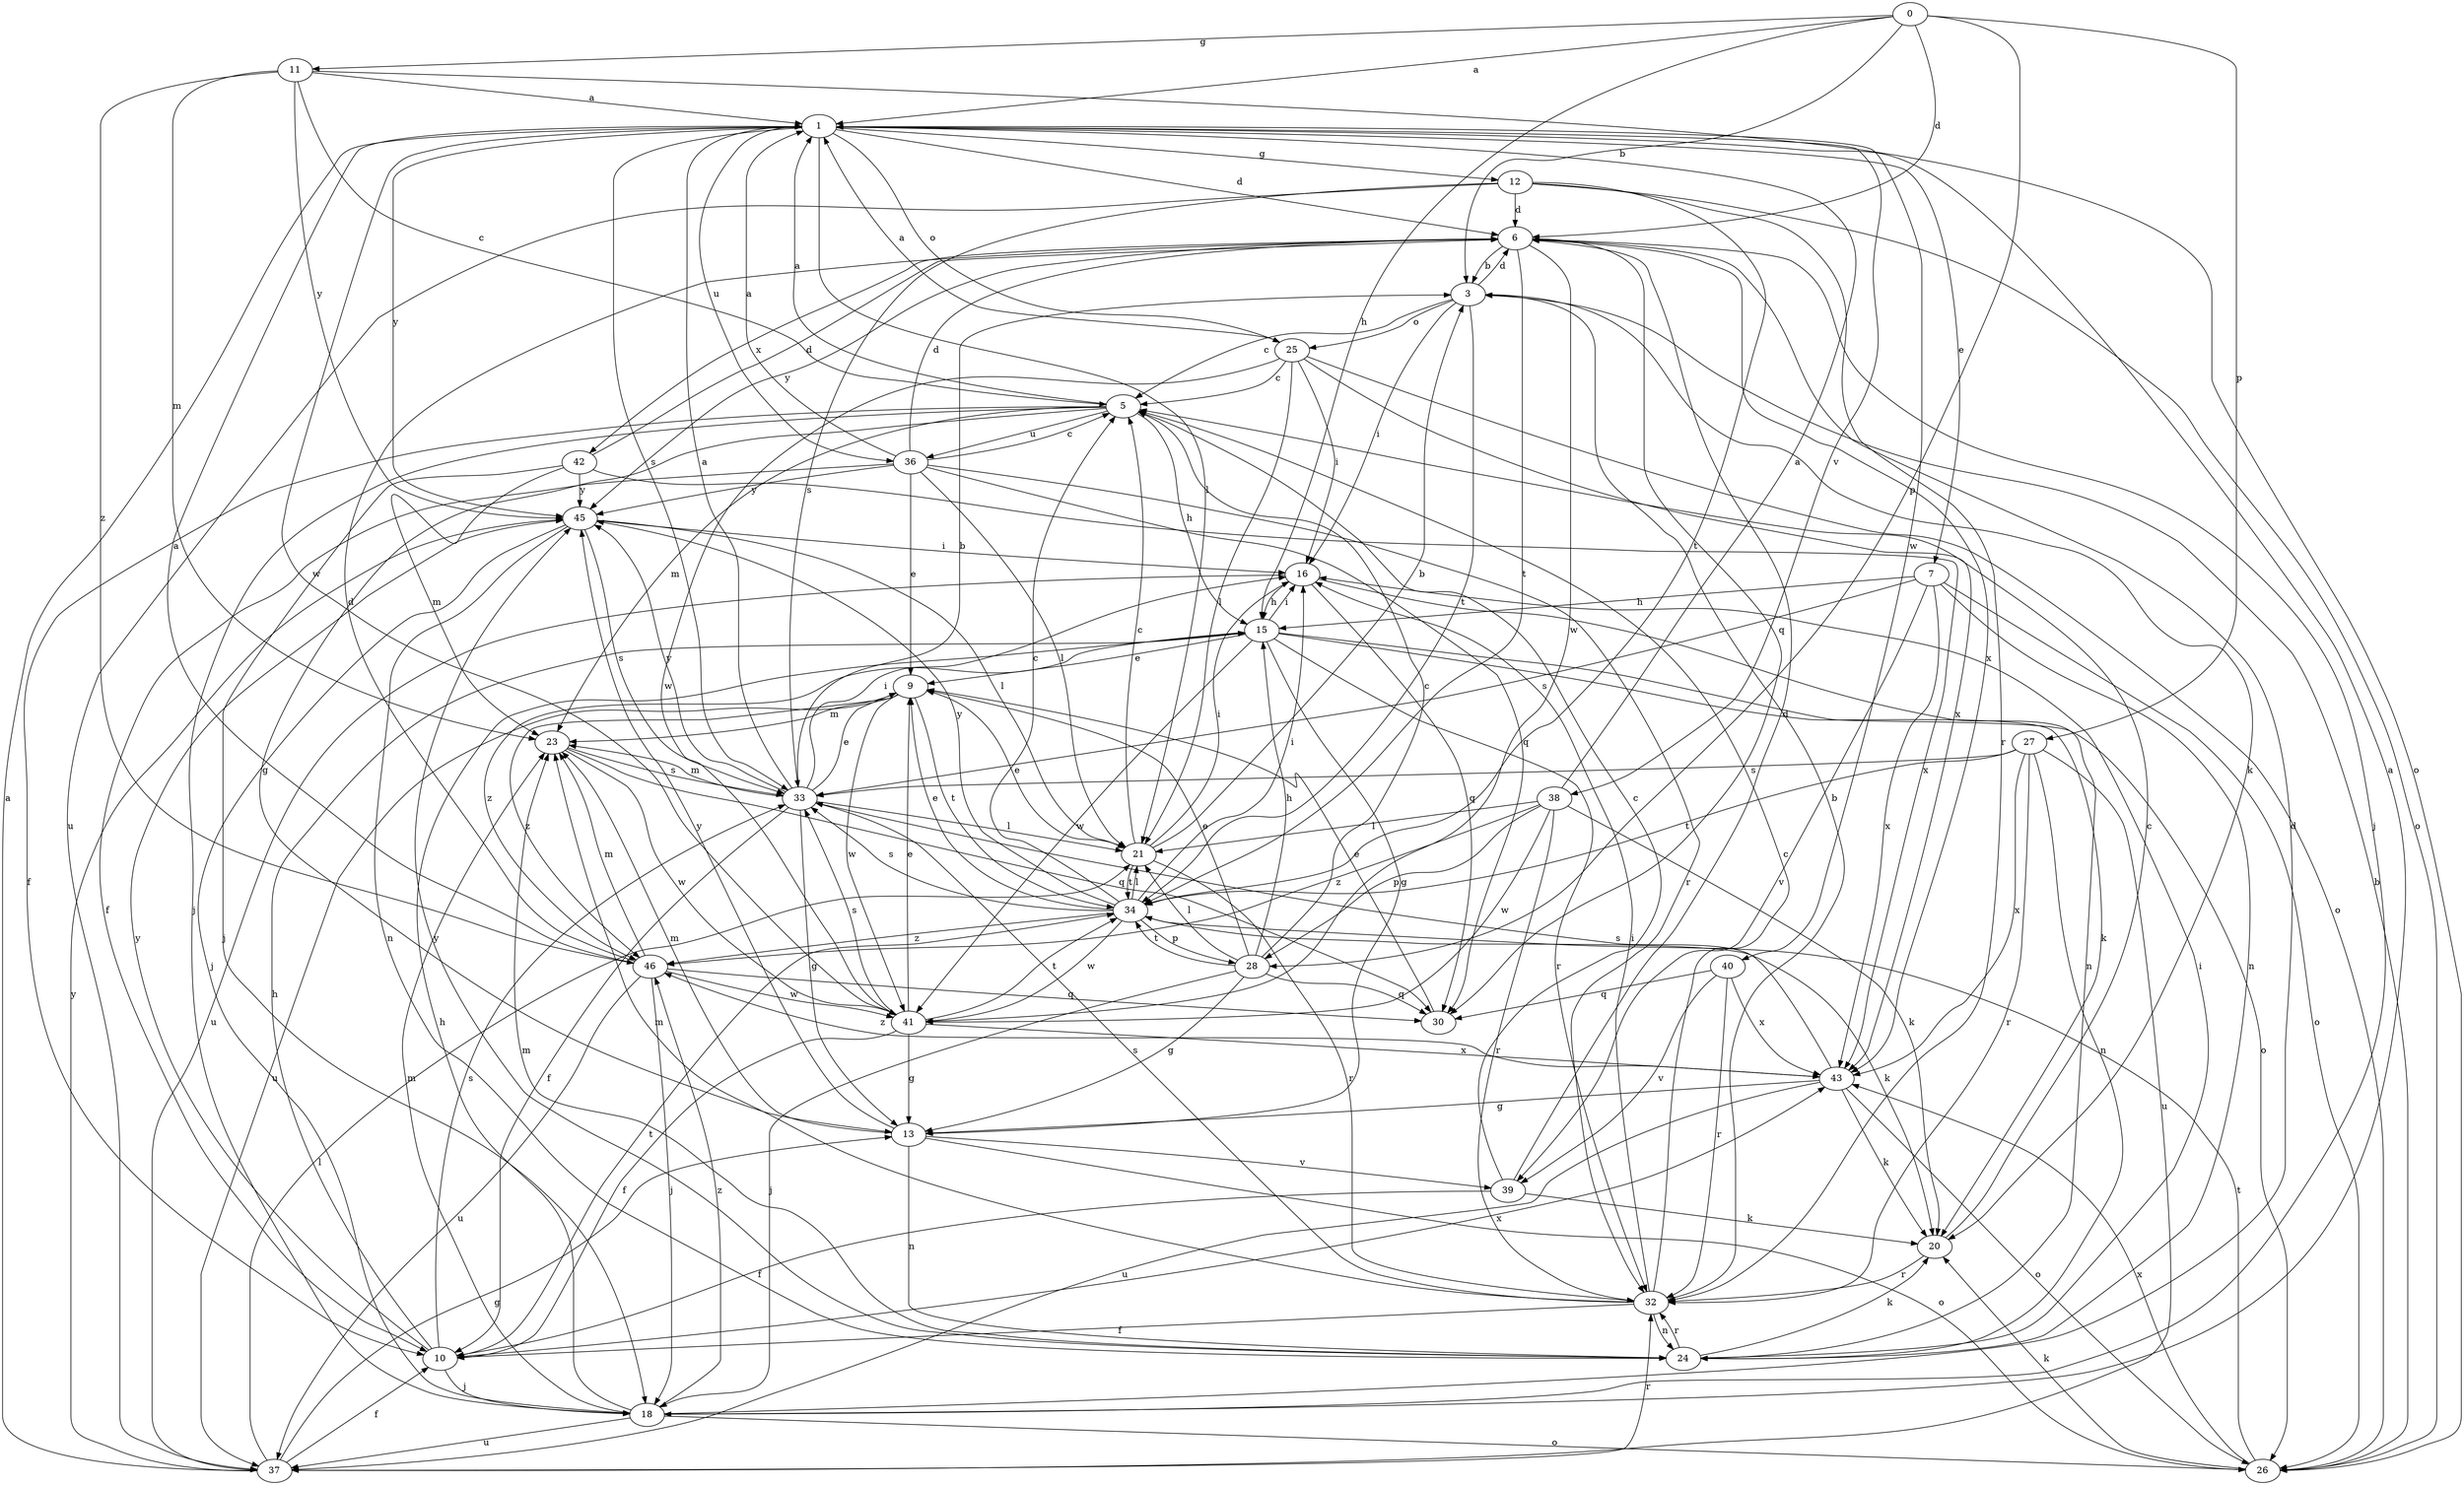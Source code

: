 strict digraph  {
0;
1;
3;
5;
6;
7;
9;
10;
11;
12;
13;
15;
16;
18;
20;
21;
23;
24;
25;
26;
27;
28;
30;
32;
33;
34;
36;
37;
38;
39;
40;
41;
42;
43;
45;
46;
0 -> 1  [label=a];
0 -> 3  [label=b];
0 -> 6  [label=d];
0 -> 11  [label=g];
0 -> 15  [label=h];
0 -> 27  [label=p];
0 -> 28  [label=p];
1 -> 6  [label=d];
1 -> 7  [label=e];
1 -> 12  [label=g];
1 -> 21  [label=l];
1 -> 25  [label=o];
1 -> 33  [label=s];
1 -> 36  [label=u];
1 -> 38  [label=v];
1 -> 40  [label=w];
1 -> 41  [label=w];
1 -> 45  [label=y];
3 -> 5  [label=c];
3 -> 6  [label=d];
3 -> 16  [label=i];
3 -> 20  [label=k];
3 -> 25  [label=o];
3 -> 34  [label=t];
5 -> 1  [label=a];
5 -> 10  [label=f];
5 -> 13  [label=g];
5 -> 15  [label=h];
5 -> 18  [label=j];
5 -> 23  [label=m];
5 -> 36  [label=u];
6 -> 3  [label=b];
6 -> 18  [label=j];
6 -> 30  [label=q];
6 -> 34  [label=t];
6 -> 41  [label=w];
6 -> 42  [label=x];
6 -> 43  [label=x];
6 -> 45  [label=y];
7 -> 15  [label=h];
7 -> 24  [label=n];
7 -> 26  [label=o];
7 -> 33  [label=s];
7 -> 39  [label=v];
7 -> 43  [label=x];
9 -> 23  [label=m];
9 -> 34  [label=t];
9 -> 37  [label=u];
9 -> 41  [label=w];
9 -> 46  [label=z];
10 -> 15  [label=h];
10 -> 18  [label=j];
10 -> 33  [label=s];
10 -> 34  [label=t];
10 -> 43  [label=x];
10 -> 45  [label=y];
11 -> 1  [label=a];
11 -> 5  [label=c];
11 -> 23  [label=m];
11 -> 26  [label=o];
11 -> 45  [label=y];
11 -> 46  [label=z];
12 -> 6  [label=d];
12 -> 26  [label=o];
12 -> 32  [label=r];
12 -> 33  [label=s];
12 -> 34  [label=t];
12 -> 37  [label=u];
13 -> 23  [label=m];
13 -> 24  [label=n];
13 -> 26  [label=o];
13 -> 39  [label=v];
13 -> 45  [label=y];
15 -> 9  [label=e];
15 -> 13  [label=g];
15 -> 16  [label=i];
15 -> 20  [label=k];
15 -> 26  [label=o];
15 -> 32  [label=r];
15 -> 41  [label=w];
15 -> 46  [label=z];
16 -> 15  [label=h];
16 -> 24  [label=n];
16 -> 30  [label=q];
16 -> 37  [label=u];
18 -> 1  [label=a];
18 -> 6  [label=d];
18 -> 15  [label=h];
18 -> 23  [label=m];
18 -> 26  [label=o];
18 -> 37  [label=u];
18 -> 46  [label=z];
20 -> 5  [label=c];
20 -> 32  [label=r];
21 -> 3  [label=b];
21 -> 5  [label=c];
21 -> 9  [label=e];
21 -> 16  [label=i];
21 -> 32  [label=r];
21 -> 34  [label=t];
23 -> 30  [label=q];
23 -> 33  [label=s];
23 -> 41  [label=w];
24 -> 16  [label=i];
24 -> 20  [label=k];
24 -> 23  [label=m];
24 -> 32  [label=r];
24 -> 45  [label=y];
25 -> 1  [label=a];
25 -> 5  [label=c];
25 -> 16  [label=i];
25 -> 21  [label=l];
25 -> 26  [label=o];
25 -> 41  [label=w];
25 -> 43  [label=x];
26 -> 3  [label=b];
26 -> 20  [label=k];
26 -> 34  [label=t];
26 -> 43  [label=x];
27 -> 24  [label=n];
27 -> 32  [label=r];
27 -> 33  [label=s];
27 -> 34  [label=t];
27 -> 37  [label=u];
27 -> 43  [label=x];
28 -> 5  [label=c];
28 -> 9  [label=e];
28 -> 13  [label=g];
28 -> 15  [label=h];
28 -> 18  [label=j];
28 -> 21  [label=l];
28 -> 30  [label=q];
28 -> 34  [label=t];
30 -> 9  [label=e];
32 -> 3  [label=b];
32 -> 5  [label=c];
32 -> 10  [label=f];
32 -> 16  [label=i];
32 -> 23  [label=m];
32 -> 24  [label=n];
32 -> 33  [label=s];
33 -> 1  [label=a];
33 -> 3  [label=b];
33 -> 9  [label=e];
33 -> 10  [label=f];
33 -> 13  [label=g];
33 -> 16  [label=i];
33 -> 21  [label=l];
33 -> 23  [label=m];
33 -> 45  [label=y];
34 -> 5  [label=c];
34 -> 9  [label=e];
34 -> 16  [label=i];
34 -> 20  [label=k];
34 -> 21  [label=l];
34 -> 28  [label=p];
34 -> 33  [label=s];
34 -> 41  [label=w];
34 -> 45  [label=y];
34 -> 46  [label=z];
36 -> 1  [label=a];
36 -> 5  [label=c];
36 -> 6  [label=d];
36 -> 9  [label=e];
36 -> 10  [label=f];
36 -> 21  [label=l];
36 -> 30  [label=q];
36 -> 32  [label=r];
36 -> 45  [label=y];
37 -> 1  [label=a];
37 -> 10  [label=f];
37 -> 13  [label=g];
37 -> 21  [label=l];
37 -> 32  [label=r];
37 -> 45  [label=y];
38 -> 1  [label=a];
38 -> 20  [label=k];
38 -> 21  [label=l];
38 -> 28  [label=p];
38 -> 32  [label=r];
38 -> 41  [label=w];
38 -> 46  [label=z];
39 -> 5  [label=c];
39 -> 6  [label=d];
39 -> 10  [label=f];
39 -> 20  [label=k];
40 -> 30  [label=q];
40 -> 32  [label=r];
40 -> 39  [label=v];
40 -> 43  [label=x];
41 -> 9  [label=e];
41 -> 10  [label=f];
41 -> 13  [label=g];
41 -> 33  [label=s];
41 -> 34  [label=t];
41 -> 43  [label=x];
42 -> 6  [label=d];
42 -> 18  [label=j];
42 -> 23  [label=m];
42 -> 43  [label=x];
42 -> 45  [label=y];
43 -> 13  [label=g];
43 -> 20  [label=k];
43 -> 26  [label=o];
43 -> 33  [label=s];
43 -> 37  [label=u];
43 -> 46  [label=z];
45 -> 16  [label=i];
45 -> 18  [label=j];
45 -> 21  [label=l];
45 -> 24  [label=n];
45 -> 33  [label=s];
46 -> 1  [label=a];
46 -> 6  [label=d];
46 -> 18  [label=j];
46 -> 23  [label=m];
46 -> 30  [label=q];
46 -> 37  [label=u];
46 -> 41  [label=w];
}
